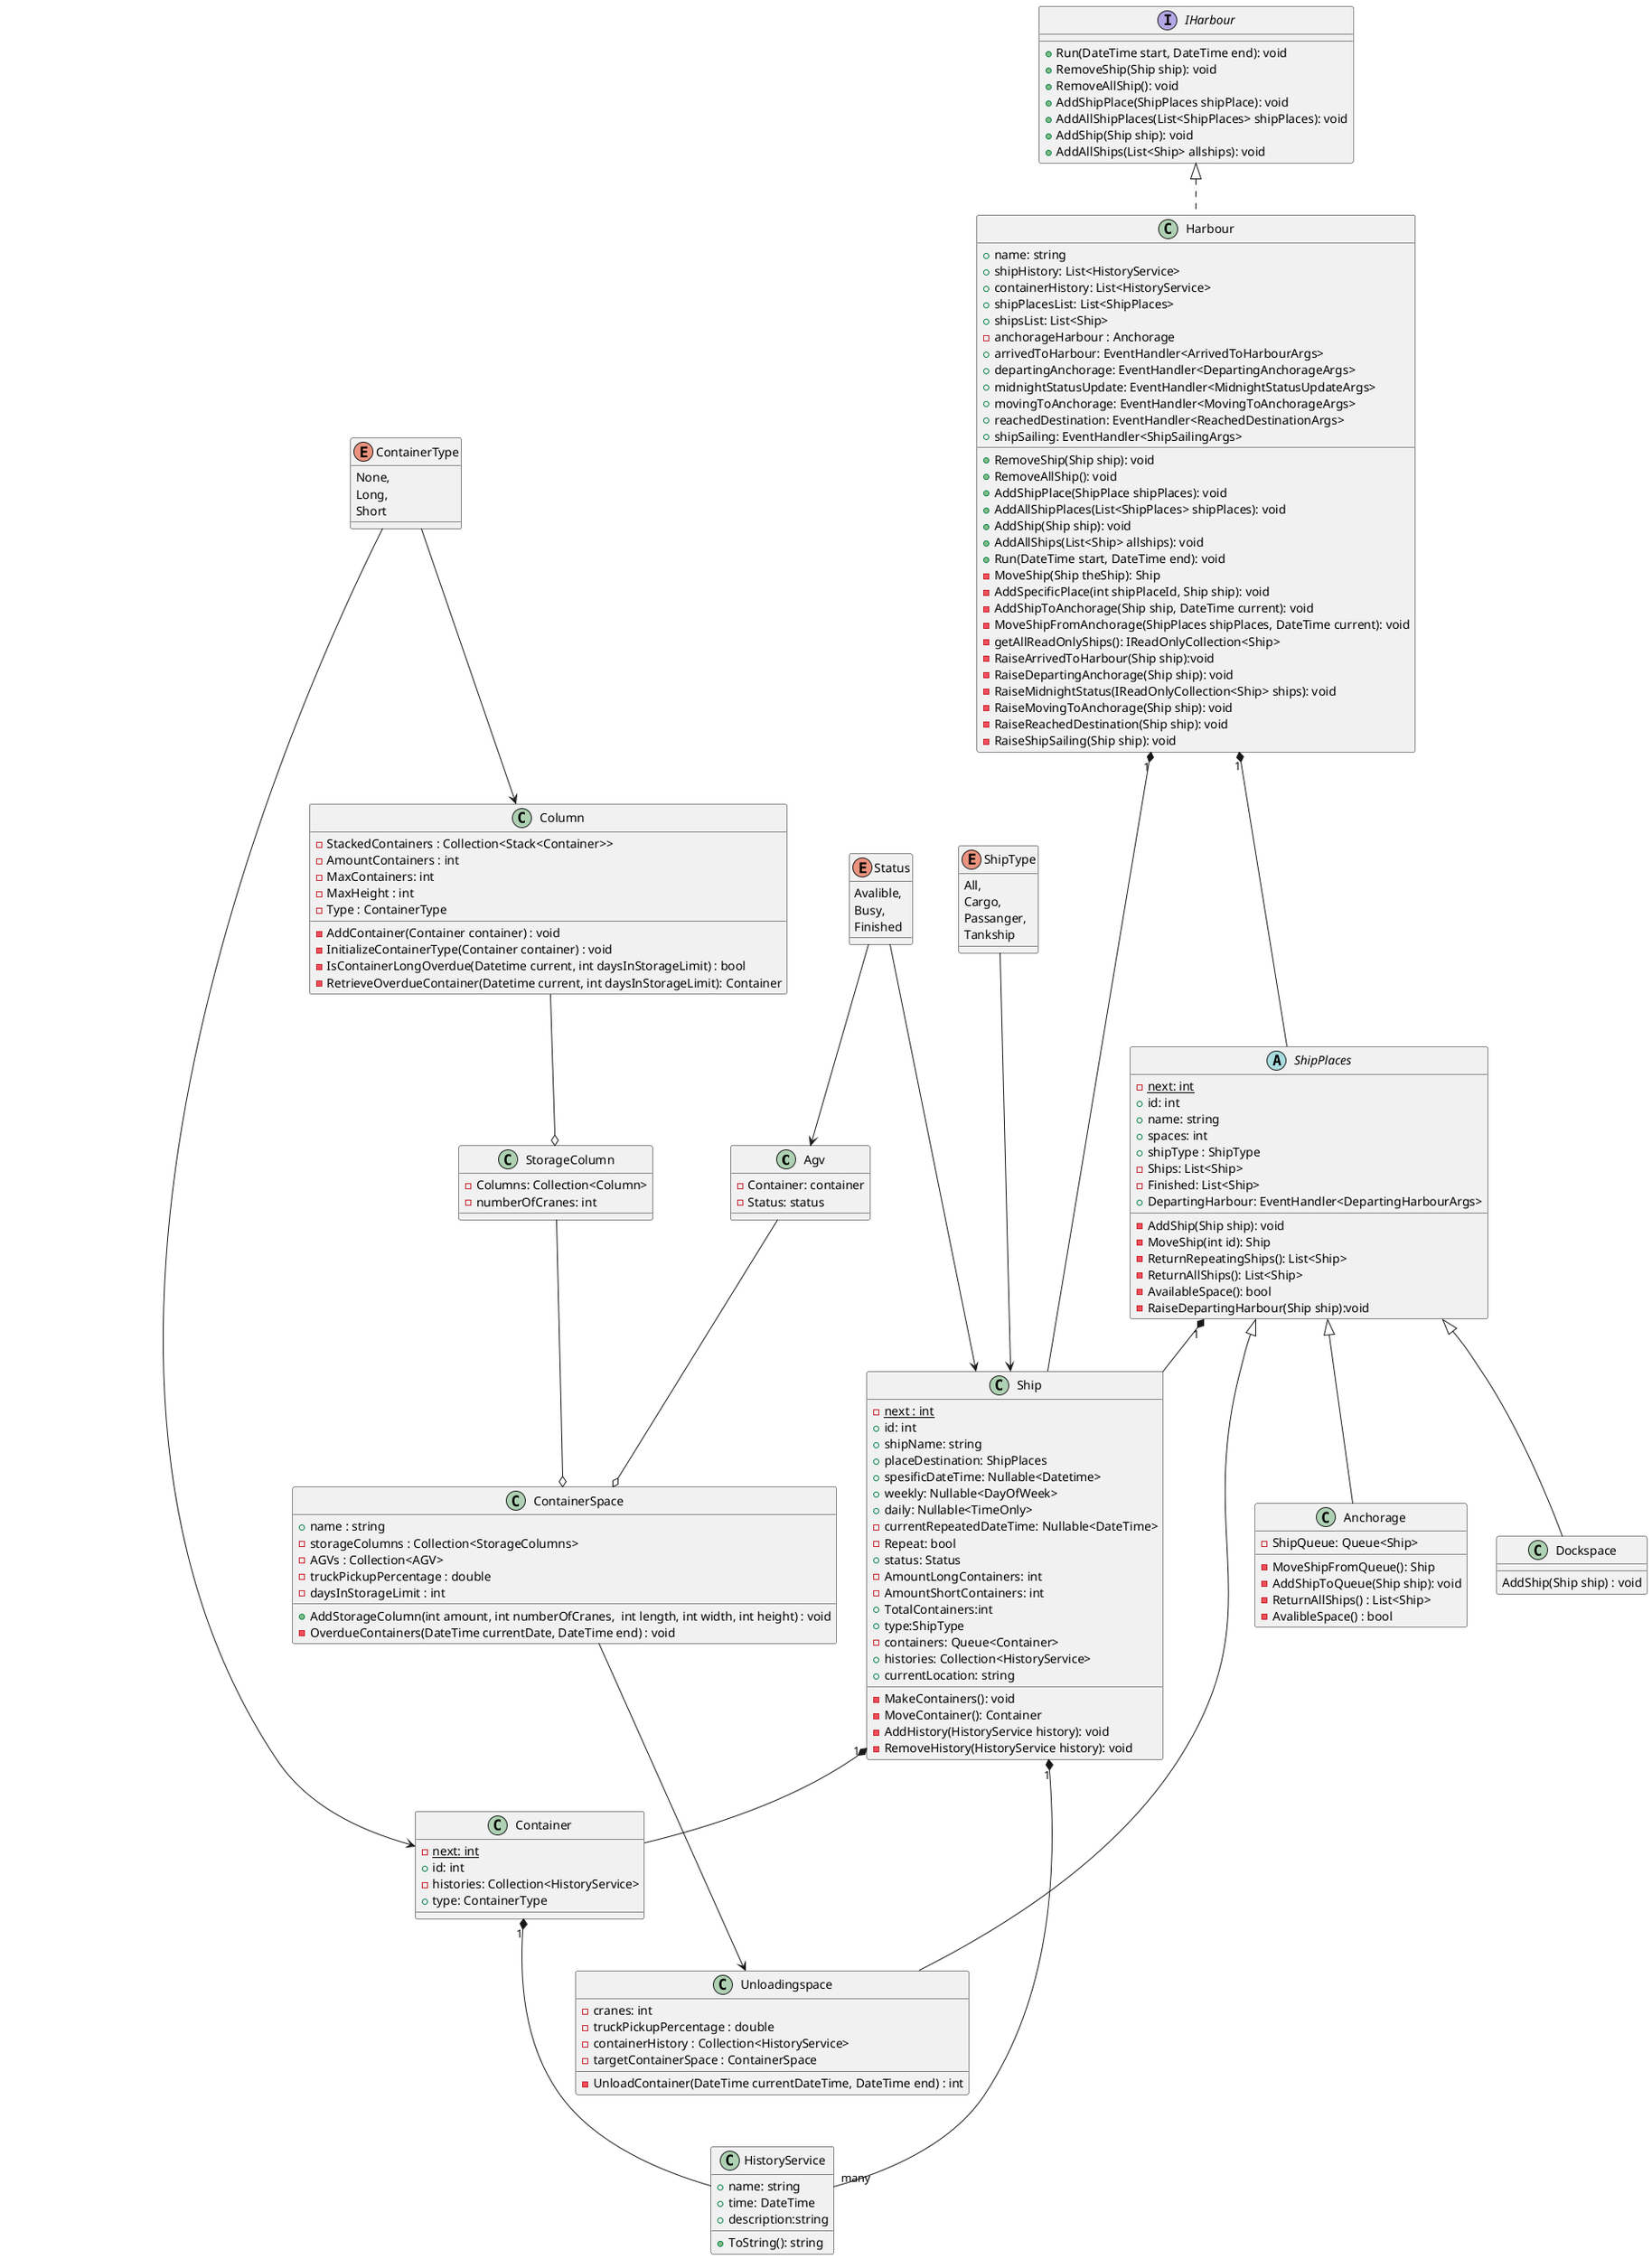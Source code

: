 @startuml

class Agv {
    -Container: container
    -Status: status
}
class Anchorage extends ShipPlaces {
    -ShipQueue: Queue<Ship>
    -MoveShipFromQueue(): Ship
    -AddShipToQueue(Ship ship): void
    -ReturnAllShips() : List<Ship>
    -AvalibleSpace() : bool
}
class Column{
    -StackedContainers : Collection<Stack<Container>>
    -AmountContainers : int
    -MaxContainers: int
    -MaxHeight : int
    -Type : ContainerType

    -AddContainer(Container container) : void
    -InitializeContainerType(Container container) : void
    -IsContainerLongOverdue(Datetime current, int daysInStorageLimit) : bool
    -RetrieveOverdueContainer(Datetime current, int daysInStorageLimit): Container
}
class ContainerSpace {
    +name : string
    -storageColumns : Collection<StorageColumns>
    -AGVs : Collection<AGV>
    -truckPickupPercentage : double
    -daysInStorageLimit : int

    +AddStorageColumn(int amount, int numberOfCranes,  int length, int width, int height) : void
    -OverdueContainers(DateTime currentDate, DateTime end) : void
}
class Dockspace extends ShipPlaces {
    AddShip(Ship ship) : void
}
abstract class ShipPlaces {
    {static} -next: int
    +id: int
    +name: string
    +spaces: int
    +shipType : ShipType
    -Ships: List<Ship>
    -Finished: List<Ship>
    +DepartingHarbour: EventHandler<DepartingHarbourArgs>

    -AddShip(Ship ship): void
    -MoveShip(int id): Ship
    -ReturnRepeatingShips(): List<Ship>
    -ReturnAllShips(): List<Ship>
    -AvailableSpace(): bool
    -RaiseDepartingHarbour(Ship ship):void
}

class StorageColumn{
    -Columns: Collection<Column>
    -numberOfCranes: int
}
class Unloadingspace extends ShipPlaces {
    -cranes: int
    -truckPickupPercentage : double
    -containerHistory : Collection<HistoryService>
    -targetContainerSpace : ContainerSpace

    -UnloadContainer(DateTime currentDateTime, DateTime end) : int
}
class Container {
    {static} - next: int
    +id: int
    -histories: Collection<HistoryService>
    +type: ContainerType
}
class HistoryService {
    +name: string
    +time: DateTime
    +description:string

    +ToString(): string
}

class Ship {
    {static} -next : int
    +id: int
    +shipName: string
    +placeDestination: ShipPlaces
    +spesificDateTime: Nullable<Datetime>
    +weekly: Nullable<DayOfWeek>
    +daily: Nullable<TimeOnly>
    -currentRepeatedDateTime: Nullable<DateTime>
    -Repeat: bool
    +status: Status
    -AmountLongContainers: int
    -AmountShortContainers: int
    +TotalContainers:int
    +type:ShipType
    -containers: Queue<Container>
    +histories: Collection<HistoryService>
    +currentLocation: string

    -MakeContainers(): void
    -MoveContainer(): Container
    -AddHistory(HistoryService history): void
    -RemoveHistory(HistoryService history): void
}

class Harbour implements IHarbour {
    +name: string
    +shipHistory: List<HistoryService>
    +containerHistory: List<HistoryService>
    +shipPlacesList: List<ShipPlaces>
    +shipsList: List<Ship>
    -anchorageHarbour : Anchorage
    +arrivedToHarbour: EventHandler<ArrivedToHarbourArgs>
    +departingAnchorage: EventHandler<DepartingAnchorageArgs>
    +midnightStatusUpdate: EventHandler<MidnightStatusUpdateArgs>
    +movingToAnchorage: EventHandler<MovingToAnchorageArgs>
    +reachedDestination: EventHandler<ReachedDestinationArgs>
    +shipSailing: EventHandler<ShipSailingArgs>

    +RemoveShip(Ship ship): void
    +RemoveAllShip(): void
    +AddShipPlace(ShipPlace shipPlaces): void
    +AddAllShipPlaces(List<ShipPlaces> shipPlaces): void
    +AddShip(Ship ship): void
    +AddAllShips(List<Ship> allships): void
    +Run(DateTime start, DateTime end): void
    -MoveShip(Ship theShip): Ship
    -AddSpecificPlace(int shipPlaceId, Ship ship): void
    -AddShipToAnchorage(Ship ship, DateTime current): void
    -MoveShipFromAnchorage(ShipPlaces shipPlaces, DateTime current): void
    -getAllReadOnlyShips(): IReadOnlyCollection<Ship>
    -RaiseArrivedToHarbour(Ship ship):void
    -RaiseDepartingAnchorage(Ship ship): void
    -RaiseMidnightStatus(IReadOnlyCollection<Ship> ships): void
    -RaiseMovingToAnchorage(Ship ship): void
    -RaiseReachedDestination(Ship ship): void
    -RaiseShipSailing(Ship ship): void
}
interface IHarbour {
    +Run(DateTime start, DateTime end): void
    +RemoveShip(Ship ship): void
    +RemoveAllShip(): void
    +AddShipPlace(ShipPlaces shipPlace): void
    +AddAllShipPlaces(List<ShipPlaces> shipPlaces): void
    +AddShip(Ship ship): void
    +AddAllShips(List<Ship> allships): void
}
enum ContainerType{
    None,
    Long,
    Short
}

enum ShipType{
    All,
    Cargo,
    Passanger,
    Tankship
}
enum Status{
    Avalible,
    Busy,
    Finished
}


ShipType ---> Ship
Harbour "1" *--- ShipPlaces
Harbour "1" *-- Ship
ShipPlaces "1" *-- Ship
Ship "1" *-- Container
Ship "1" *-- "many" HistoryService
Container "1" *--- HistoryService
ContainerSpace ---> Unloadingspace
Agv --o ContainerSpace
Column --o StorageColumn
StorageColumn --o ContainerSpace
ContainerType -----> Container
ContainerType -->Column
Status --> Ship
Status --> Agv









@enduml